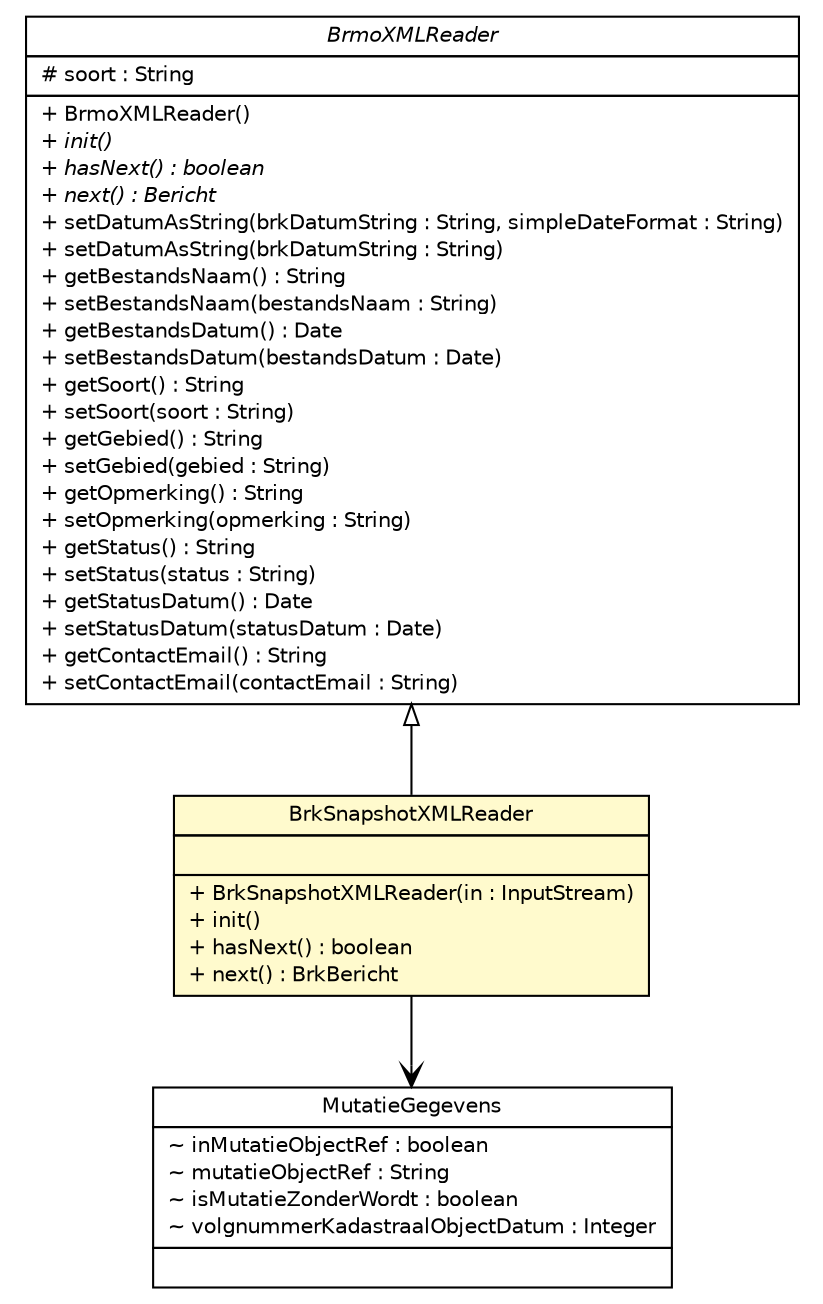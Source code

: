 #!/usr/local/bin/dot
#
# Class diagram 
# Generated by UMLGraph version R5_6-24-gf6e263 (http://www.umlgraph.org/)
#

digraph G {
	edge [fontname="Helvetica",fontsize=10,labelfontname="Helvetica",labelfontsize=10];
	node [fontname="Helvetica",fontsize=10,shape=plaintext];
	nodesep=0.25;
	ranksep=0.5;
	// nl.b3p.brmo.loader.xml.BrmoXMLReader
	c895 [label=<<table title="nl.b3p.brmo.loader.xml.BrmoXMLReader" border="0" cellborder="1" cellspacing="0" cellpadding="2" port="p" href="./BrmoXMLReader.html">
		<tr><td><table border="0" cellspacing="0" cellpadding="1">
<tr><td align="center" balign="center"><font face="Helvetica-Oblique"> BrmoXMLReader </font></td></tr>
		</table></td></tr>
		<tr><td><table border="0" cellspacing="0" cellpadding="1">
<tr><td align="left" balign="left"> # soort : String </td></tr>
		</table></td></tr>
		<tr><td><table border="0" cellspacing="0" cellpadding="1">
<tr><td align="left" balign="left"> + BrmoXMLReader() </td></tr>
<tr><td align="left" balign="left"><font face="Helvetica-Oblique" point-size="10.0"> + init() </font></td></tr>
<tr><td align="left" balign="left"><font face="Helvetica-Oblique" point-size="10.0"> + hasNext() : boolean </font></td></tr>
<tr><td align="left" balign="left"><font face="Helvetica-Oblique" point-size="10.0"> + next() : Bericht </font></td></tr>
<tr><td align="left" balign="left"> + setDatumAsString(brkDatumString : String, simpleDateFormat : String) </td></tr>
<tr><td align="left" balign="left"> + setDatumAsString(brkDatumString : String) </td></tr>
<tr><td align="left" balign="left"> + getBestandsNaam() : String </td></tr>
<tr><td align="left" balign="left"> + setBestandsNaam(bestandsNaam : String) </td></tr>
<tr><td align="left" balign="left"> + getBestandsDatum() : Date </td></tr>
<tr><td align="left" balign="left"> + setBestandsDatum(bestandsDatum : Date) </td></tr>
<tr><td align="left" balign="left"> + getSoort() : String </td></tr>
<tr><td align="left" balign="left"> + setSoort(soort : String) </td></tr>
<tr><td align="left" balign="left"> + getGebied() : String </td></tr>
<tr><td align="left" balign="left"> + setGebied(gebied : String) </td></tr>
<tr><td align="left" balign="left"> + getOpmerking() : String </td></tr>
<tr><td align="left" balign="left"> + setOpmerking(opmerking : String) </td></tr>
<tr><td align="left" balign="left"> + getStatus() : String </td></tr>
<tr><td align="left" balign="left"> + setStatus(status : String) </td></tr>
<tr><td align="left" balign="left"> + getStatusDatum() : Date </td></tr>
<tr><td align="left" balign="left"> + setStatusDatum(statusDatum : Date) </td></tr>
<tr><td align="left" balign="left"> + getContactEmail() : String </td></tr>
<tr><td align="left" balign="left"> + setContactEmail(contactEmail : String) </td></tr>
		</table></td></tr>
		</table>>, URL="./BrmoXMLReader.html", fontname="Helvetica", fontcolor="black", fontsize=10.0];
	// nl.b3p.brmo.loader.xml.BrkSnapshotXMLReader
	c898 [label=<<table title="nl.b3p.brmo.loader.xml.BrkSnapshotXMLReader" border="0" cellborder="1" cellspacing="0" cellpadding="2" port="p" bgcolor="lemonChiffon" href="./BrkSnapshotXMLReader.html">
		<tr><td><table border="0" cellspacing="0" cellpadding="1">
<tr><td align="center" balign="center"> BrkSnapshotXMLReader </td></tr>
		</table></td></tr>
		<tr><td><table border="0" cellspacing="0" cellpadding="1">
<tr><td align="left" balign="left">  </td></tr>
		</table></td></tr>
		<tr><td><table border="0" cellspacing="0" cellpadding="1">
<tr><td align="left" balign="left"> + BrkSnapshotXMLReader(in : InputStream) </td></tr>
<tr><td align="left" balign="left"> + init() </td></tr>
<tr><td align="left" balign="left"> + hasNext() : boolean </td></tr>
<tr><td align="left" balign="left"> + next() : BrkBericht </td></tr>
		</table></td></tr>
		</table>>, URL="./BrkSnapshotXMLReader.html", fontname="Helvetica", fontcolor="black", fontsize=10.0];
	//nl.b3p.brmo.loader.xml.BrkSnapshotXMLReader extends nl.b3p.brmo.loader.xml.BrmoXMLReader
	c895:p -> c898:p [dir=back,arrowtail=empty];
	// nl.b3p.brmo.loader.xml.BrkSnapshotXMLReader NAVASSOC nl.b3p.brmo.loader.xml.BrkSnapshotXMLReader.MutatieGegevens
	c898:p -> c928:p [taillabel="", label="", headlabel="", fontname="Helvetica", fontcolor="black", fontsize=10.0, color="black", arrowhead=open];
	// nl.b3p.brmo.loader.xml.BrkSnapshotXMLReader.MutatieGegevens
	c928 [label=<<table title="nl.b3p.brmo.loader.xml.BrkSnapshotXMLReader.MutatieGegevens" border="0" cellborder="1" cellspacing="0" cellpadding="2" port="p">
		<tr><td><table border="0" cellspacing="0" cellpadding="1">
<tr><td align="center" balign="center"> MutatieGegevens </td></tr>
		</table></td></tr>
		<tr><td><table border="0" cellspacing="0" cellpadding="1">
<tr><td align="left" balign="left"> ~ inMutatieObjectRef : boolean </td></tr>
<tr><td align="left" balign="left"> ~ mutatieObjectRef : String </td></tr>
<tr><td align="left" balign="left"> ~ isMutatieZonderWordt : boolean </td></tr>
<tr><td align="left" balign="left"> ~ volgnummerKadastraalObjectDatum : Integer </td></tr>
		</table></td></tr>
		<tr><td><table border="0" cellspacing="0" cellpadding="1">
<tr><td align="left" balign="left">  </td></tr>
		</table></td></tr>
		</table>>, URL="null", fontname="Helvetica", fontcolor="black", fontsize=10.0];
}

